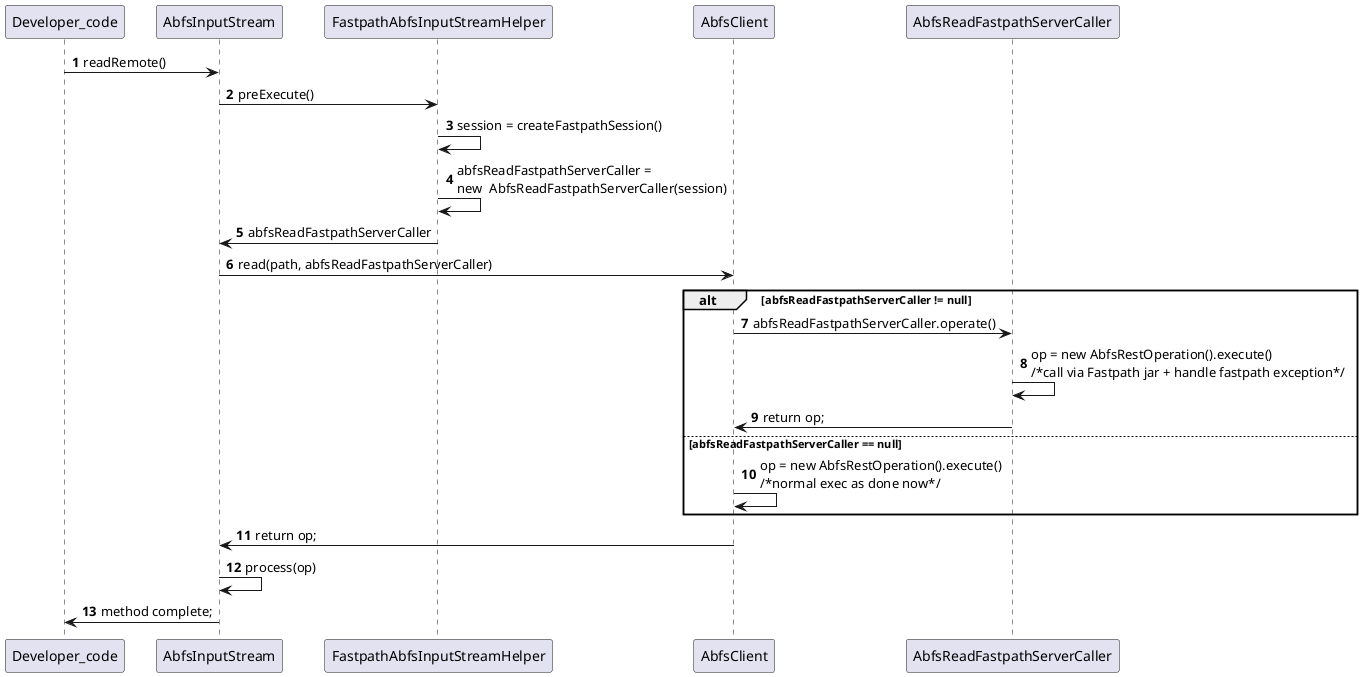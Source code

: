 @startuml
'https://plantuml.com/sequence-diagram

autonumber
Developer_code -> AbfsInputStream : readRemote()
AbfsInputStream -> FastpathAbfsInputStreamHelper : preExecute()
FastpathAbfsInputStreamHelper -> FastpathAbfsInputStreamHelper: session = createFastpathSession()
FastpathAbfsInputStreamHelper -> FastpathAbfsInputStreamHelper:abfsReadFastpathServerCaller = \nnew  AbfsReadFastpathServerCaller(session)
FastpathAbfsInputStreamHelper -> AbfsInputStream : abfsReadFastpathServerCaller
AbfsInputStream -> AbfsClient : read(path, abfsReadFastpathServerCaller)
alt abfsReadFastpathServerCaller != null
AbfsClient -> AbfsReadFastpathServerCaller: abfsReadFastpathServerCaller.operate()
AbfsReadFastpathServerCaller -> AbfsReadFastpathServerCaller: op = new AbfsRestOperation().execute()\n/*call via Fastpath jar + handle fastpath exception*/
AbfsReadFastpathServerCaller -> AbfsClient : return op;
else abfsReadFastpathServerCaller == null
AbfsClient -> AbfsClient : op = new AbfsRestOperation().execute()\n/*normal exec as done now*/
end
AbfsClient -> AbfsInputStream : return op;
AbfsInputStream -> AbfsInputStream: process(op)
AbfsInputStream -> Developer_code: method complete;
@enduml